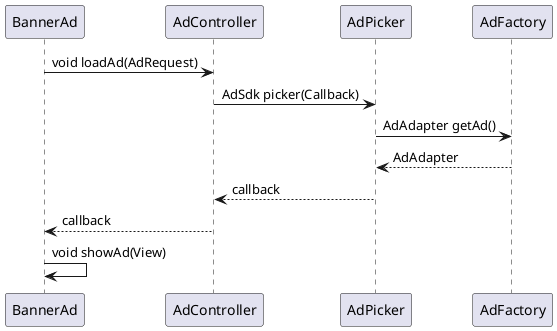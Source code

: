 @startuml
BannerAd -> AdController: void loadAd(AdRequest)
AdController -> AdPicker: AdSdk picker(Callback)
AdPicker -> AdFactory: AdAdapter getAd()

AdFactory --> AdPicker: AdAdapter
AdPicker --> AdController: callback
AdController --> BannerAd: callback

BannerAd -> BannerAd: void showAd(View)
@enduml